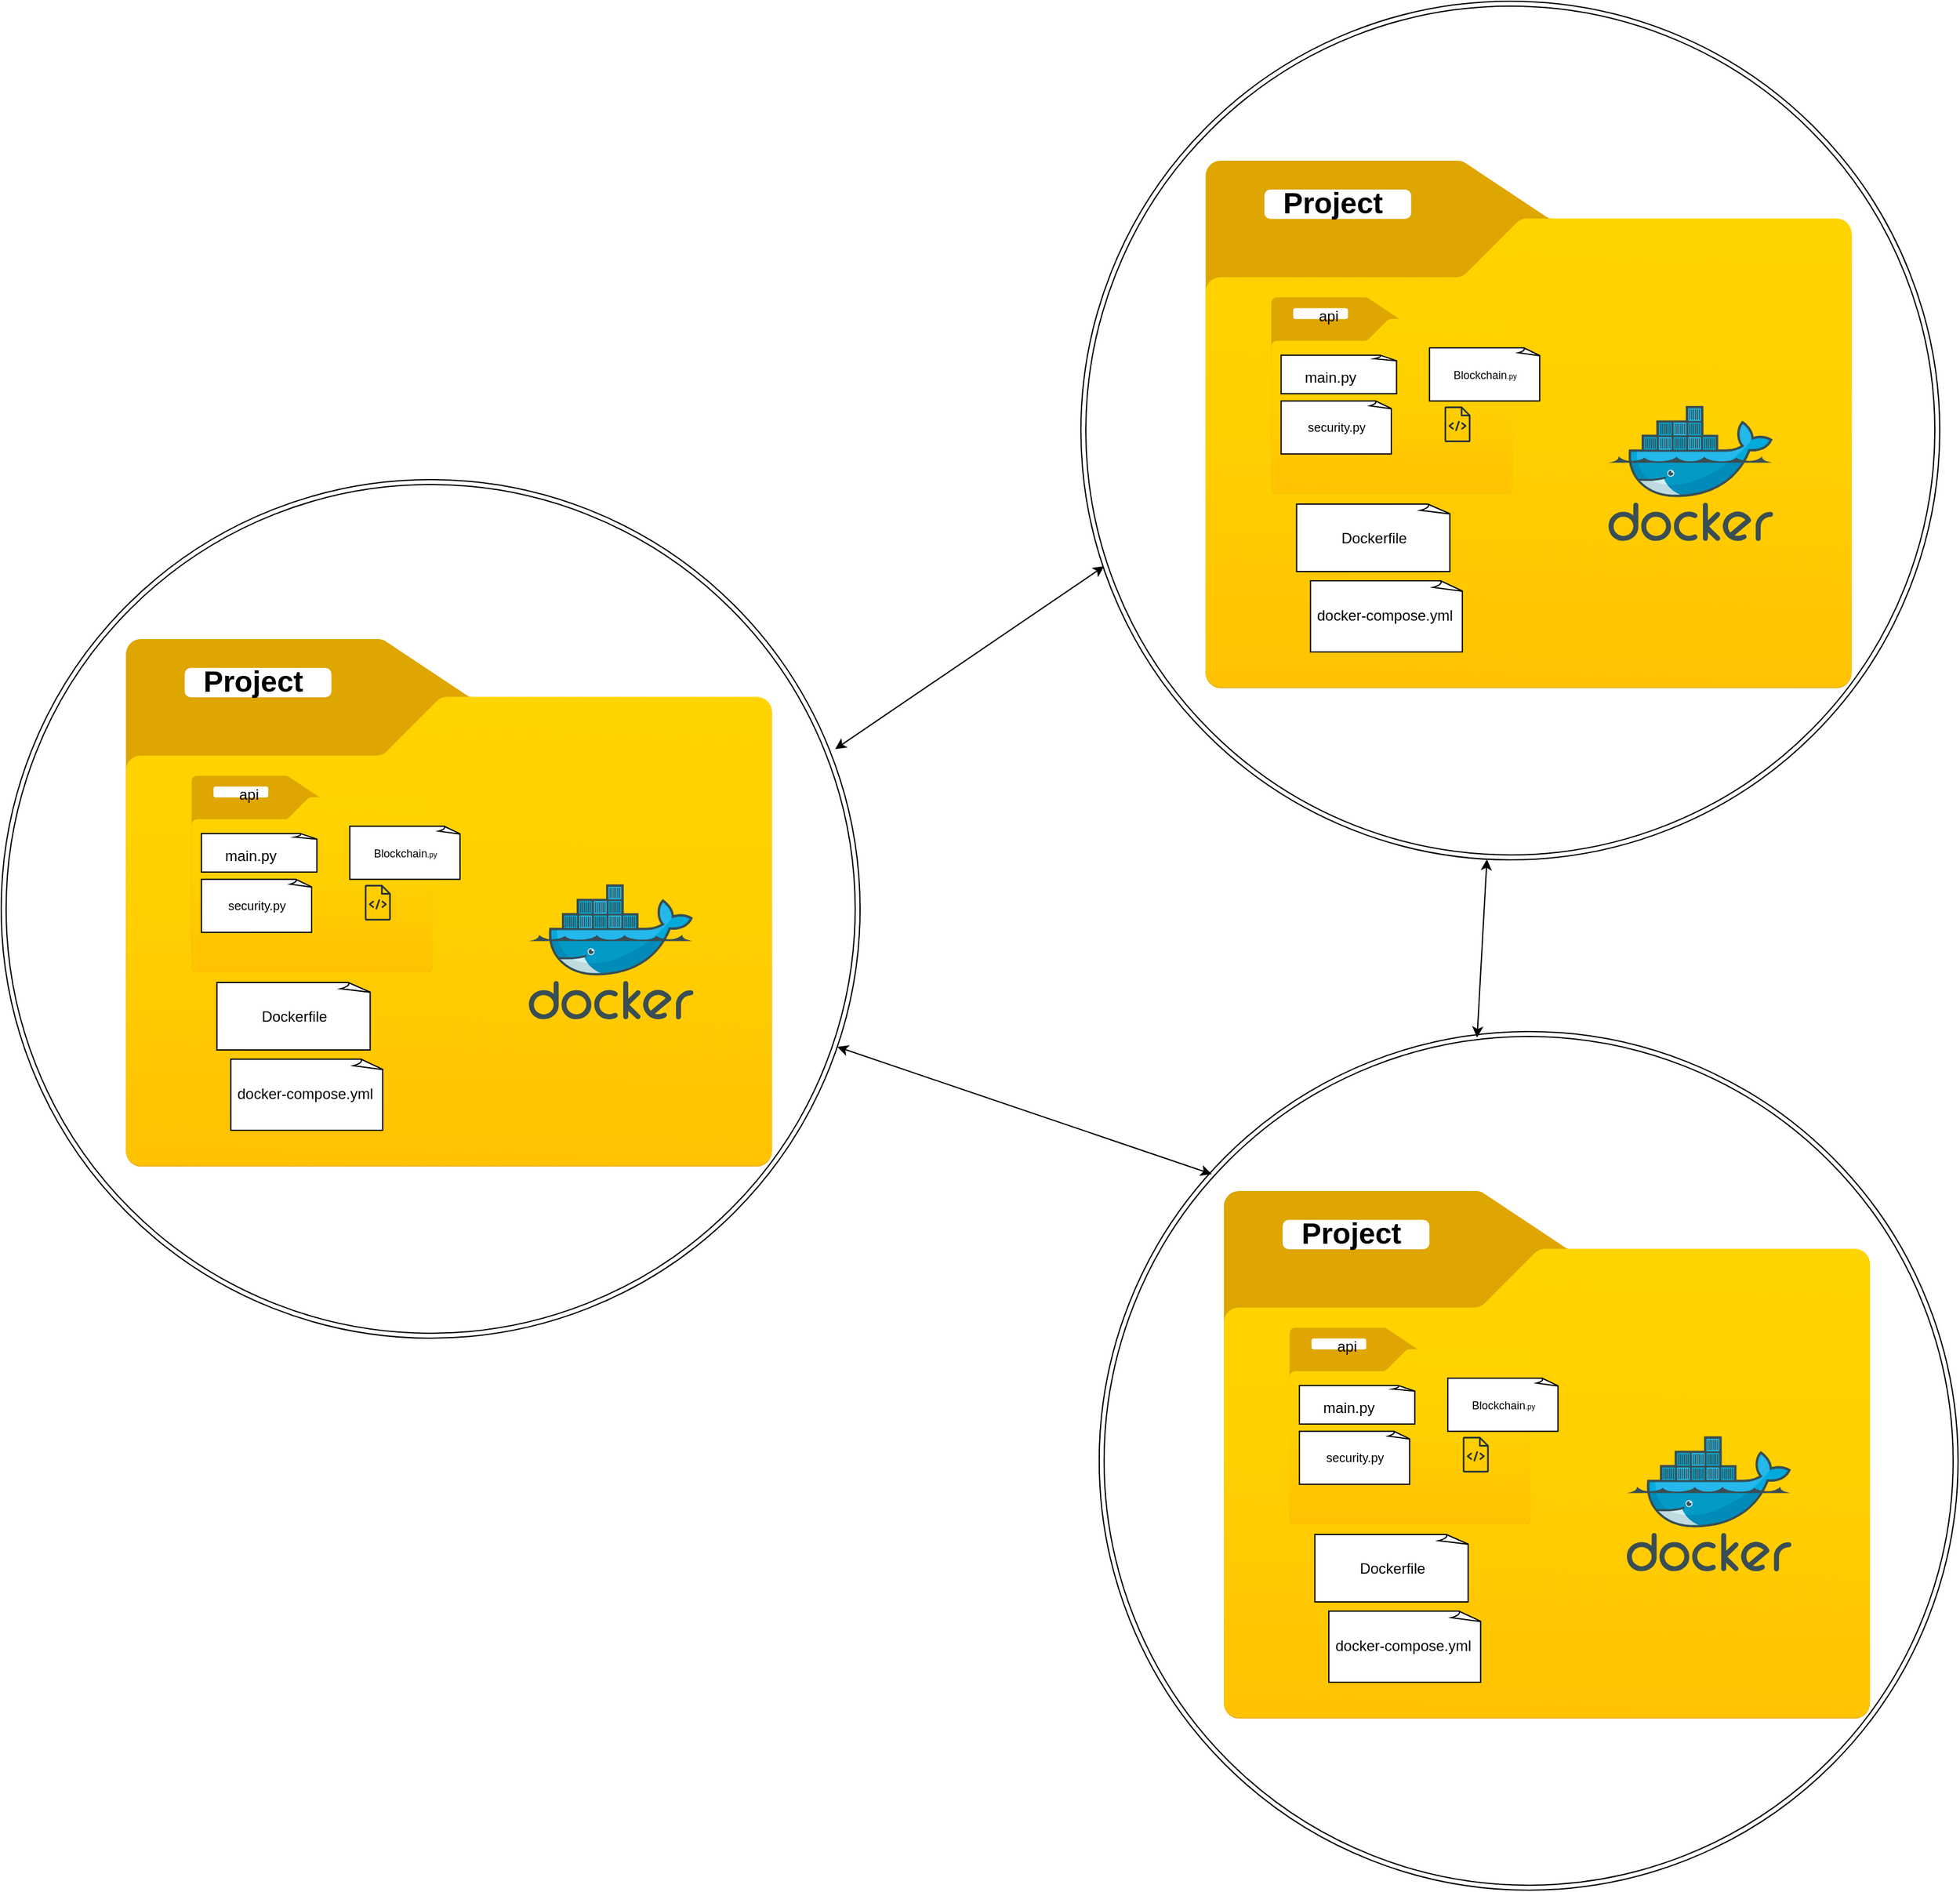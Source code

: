 <mxfile version="26.0.15">
  <diagram name="Page-1" id="c37626ed-c26b-45fb-9056-f9ebc6bb27b6">
    <mxGraphModel dx="3857" dy="1643" grid="1" gridSize="10" guides="1" tooltips="1" connect="1" arrows="1" fold="1" page="1" pageScale="1" pageWidth="1100" pageHeight="850" background="none" math="0" shadow="0">
      <root>
        <mxCell id="0" />
        <mxCell id="1" parent="0" />
        <mxCell id="ph38IHF19PN5dUPyvORu-9" value="" style="ellipse;shape=doubleEllipse;whiteSpace=wrap;html=1;aspect=fixed;" vertex="1" parent="1">
          <mxGeometry x="420" y="780" width="700" height="700" as="geometry" />
        </mxCell>
        <mxCell id="9ca8y-296NDYEDixBZbv-4" value="" style="image;aspect=fixed;html=1;points=[];align=center;fontSize=12;image=img/lib/azure2/general/Folder_Blank.svg;" parent="1" vertex="1">
          <mxGeometry x="520" y="910" width="529.82" height="430" as="geometry" />
        </mxCell>
        <mxCell id="ph38IHF19PN5dUPyvORu-2" value="" style="image;sketch=0;aspect=fixed;html=1;points=[];align=center;fontSize=12;image=img/lib/mscae/Docker.svg;" vertex="1" parent="1">
          <mxGeometry x="850" y="1110" width="134.15" height="110" as="geometry" />
        </mxCell>
        <mxCell id="ph38IHF19PN5dUPyvORu-5" value="Project" style="text;strokeColor=none;fillColor=none;html=1;fontSize=24;fontStyle=1;verticalAlign=middle;align=center;" vertex="1" parent="1">
          <mxGeometry x="550" y="930" width="150" height="30" as="geometry" />
        </mxCell>
        <mxCell id="ph38IHF19PN5dUPyvORu-33" value="" style="group" vertex="1" connectable="0" parent="1">
          <mxGeometry x="550" y="1250" width="200" height="63" as="geometry" />
        </mxCell>
        <mxCell id="ph38IHF19PN5dUPyvORu-21" value="" style="group" vertex="1" connectable="0" parent="ph38IHF19PN5dUPyvORu-33">
          <mxGeometry x="57.143" y="2.487" width="142.857" height="58.026" as="geometry" />
        </mxCell>
        <mxCell id="ph38IHF19PN5dUPyvORu-22" value="" style="whiteSpace=wrap;html=1;shape=mxgraph.basic.document" vertex="1" parent="ph38IHF19PN5dUPyvORu-21">
          <mxGeometry width="125" height="58.026" as="geometry" />
        </mxCell>
        <mxCell id="ph38IHF19PN5dUPyvORu-23" value="&lt;span id=&quot;docs-internal-guid-ab8b9641-7fff-80b2-1bb9-0f51e72b042d&quot;&gt;&lt;span style=&quot;font-family: Arial, sans-serif; background-color: transparent; font-variant-numeric: normal; font-variant-east-asian: normal; font-variant-alternates: normal; font-variant-position: normal; font-variant-emoji: normal; vertical-align: baseline; white-space-collapse: preserve;&quot;&gt;&lt;font style=&quot;font-size: 12px;&quot;&gt;docker-compose.yml &lt;/font&gt;&lt;/span&gt;&lt;/span&gt;" style="text;html=1;align=center;verticalAlign=middle;whiteSpace=wrap;rounded=0;" vertex="1" parent="ph38IHF19PN5dUPyvORu-21">
          <mxGeometry x="-8.929" y="8.289" width="142.857" height="41.447" as="geometry" />
        </mxCell>
        <mxCell id="ph38IHF19PN5dUPyvORu-28" value="" style="shape=image;html=1;verticalAlign=top;verticalLabelPosition=bottom;labelBackgroundColor=#ffffff;imageAspect=0;aspect=fixed;image=https://cdn0.iconfinder.com/data/icons/social-media-2127/48/social_media_social_media_logo_docker-128.png" vertex="1" parent="ph38IHF19PN5dUPyvORu-33">
          <mxGeometry width="54.286" height="54.286" as="geometry" />
        </mxCell>
        <mxCell id="ph38IHF19PN5dUPyvORu-34" value="" style="group" vertex="1" connectable="0" parent="1">
          <mxGeometry x="550" y="1190" width="190" height="55" as="geometry" />
        </mxCell>
        <mxCell id="ph38IHF19PN5dUPyvORu-18" value="" style="group" vertex="1" connectable="0" parent="ph38IHF19PN5dUPyvORu-34">
          <mxGeometry x="45.787" width="144.213" height="55" as="geometry" />
        </mxCell>
        <mxCell id="ph38IHF19PN5dUPyvORu-19" value="" style="whiteSpace=wrap;html=1;shape=mxgraph.basic.document" vertex="1" parent="ph38IHF19PN5dUPyvORu-18">
          <mxGeometry width="126.186" height="55" as="geometry" />
        </mxCell>
        <mxCell id="ph38IHF19PN5dUPyvORu-20" value="&lt;div&gt;&lt;span style=&quot;background-color: transparent; color: light-dark(rgb(0, 0, 0), rgb(255, 255, 255));&quot;&gt;Dockerfile&lt;/span&gt;&lt;/div&gt;" style="text;html=1;align=center;verticalAlign=middle;whiteSpace=wrap;rounded=0;" vertex="1" parent="ph38IHF19PN5dUPyvORu-18">
          <mxGeometry x="-9.013" y="7.857" width="144.213" height="39.286" as="geometry" />
        </mxCell>
        <mxCell id="ph38IHF19PN5dUPyvORu-27" value="" style="shape=image;html=1;verticalAlign=top;verticalLabelPosition=bottom;labelBackgroundColor=#ffffff;imageAspect=0;aspect=fixed;image=https://cdn1.iconfinder.com/data/icons/unicons-line-vol-3/24/docker-128.png" vertex="1" parent="ph38IHF19PN5dUPyvORu-34">
          <mxGeometry y="5.107" width="45.787" height="45.787" as="geometry" />
        </mxCell>
        <mxCell id="ph38IHF19PN5dUPyvORu-35" value="" style="group" vertex="1" connectable="0" parent="1">
          <mxGeometry x="540" y="990" width="290" height="220" as="geometry" />
        </mxCell>
        <mxCell id="ph38IHF19PN5dUPyvORu-6" value="" style="image;aspect=fixed;html=1;points=[];align=center;fontSize=12;image=img/lib/azure2/general/Folder_Blank.svg;" vertex="1" parent="ph38IHF19PN5dUPyvORu-35">
          <mxGeometry x="34.553" y="31.429" width="197.601" height="160.369" as="geometry" />
        </mxCell>
        <mxCell id="ph38IHF19PN5dUPyvORu-13" value="api" style="text;html=1;align=center;verticalAlign=middle;whiteSpace=wrap;rounded=0;" vertex="1" parent="ph38IHF19PN5dUPyvORu-35">
          <mxGeometry width="164.125" height="94.286" as="geometry" />
        </mxCell>
        <mxCell id="ph38IHF19PN5dUPyvORu-14" value="" style="group" vertex="1" connectable="0" parent="ph38IHF19PN5dUPyvORu-35">
          <mxGeometry x="43.191" y="78.571" width="95.02" height="31.429" as="geometry" />
        </mxCell>
        <mxCell id="ph38IHF19PN5dUPyvORu-10" value="" style="whiteSpace=wrap;html=1;shape=mxgraph.basic.document" vertex="1" parent="ph38IHF19PN5dUPyvORu-14">
          <mxGeometry width="95.02" height="31.429" as="geometry" />
        </mxCell>
        <mxCell id="ph38IHF19PN5dUPyvORu-12" value="main.py" style="text;html=1;align=center;verticalAlign=middle;whiteSpace=wrap;rounded=0;" vertex="1" parent="ph38IHF19PN5dUPyvORu-14">
          <mxGeometry y="4.49" width="81.445" height="26.939" as="geometry" />
        </mxCell>
        <mxCell id="ph38IHF19PN5dUPyvORu-15" value="" style="group" vertex="1" connectable="0" parent="ph38IHF19PN5dUPyvORu-35">
          <mxGeometry x="164.125" y="72.679" width="103.658" height="43.214" as="geometry" />
        </mxCell>
        <mxCell id="ph38IHF19PN5dUPyvORu-16" value="" style="whiteSpace=wrap;html=1;shape=mxgraph.basic.document" vertex="1" parent="ph38IHF19PN5dUPyvORu-15">
          <mxGeometry width="90.701" height="43.214" as="geometry" />
        </mxCell>
        <mxCell id="ph38IHF19PN5dUPyvORu-17" value="&lt;div&gt;&lt;span style=&quot;background-color: transparent; color: light-dark(rgb(0, 0, 0), rgb(255, 255, 255));&quot;&gt;&lt;font style=&quot;font-size: 9px;&quot;&gt;Blockchain&lt;/font&gt;&lt;font style=&quot;font-size: 6px;&quot;&gt;.py&lt;/font&gt;&lt;/span&gt;&lt;/div&gt;" style="text;html=1;align=center;verticalAlign=middle;whiteSpace=wrap;rounded=0;" vertex="1" parent="ph38IHF19PN5dUPyvORu-15">
          <mxGeometry x="14.028" y="10.937" width="62.627" height="21.324" as="geometry" />
        </mxCell>
        <mxCell id="ph38IHF19PN5dUPyvORu-24" value="" style="group" vertex="1" connectable="0" parent="ph38IHF19PN5dUPyvORu-35">
          <mxGeometry x="43.191" y="115.893" width="103.658" height="43.214" as="geometry" />
        </mxCell>
        <mxCell id="ph38IHF19PN5dUPyvORu-25" value="" style="whiteSpace=wrap;html=1;shape=mxgraph.basic.document" vertex="1" parent="ph38IHF19PN5dUPyvORu-24">
          <mxGeometry width="90.701" height="43.214" as="geometry" />
        </mxCell>
        <mxCell id="ph38IHF19PN5dUPyvORu-26" value="&lt;font size=&quot;1&quot;&gt;security.py&lt;/font&gt;" style="text;html=1;align=center;verticalAlign=middle;whiteSpace=wrap;rounded=0;" vertex="1" parent="ph38IHF19PN5dUPyvORu-24">
          <mxGeometry x="14.028" y="10.937" width="62.627" height="21.324" as="geometry" />
        </mxCell>
        <mxCell id="ph38IHF19PN5dUPyvORu-29" value="" style="sketch=0;outlineConnect=0;fontColor=#232F3E;gradientColor=none;fillColor=#232F3D;strokeColor=none;dashed=0;verticalLabelPosition=bottom;verticalAlign=top;align=center;html=1;fontSize=12;fontStyle=0;aspect=fixed;pointerEvents=1;shape=mxgraph.aws4.source_code;" vertex="1" parent="ph38IHF19PN5dUPyvORu-35">
          <mxGeometry x="176.322" y="120.419" width="21.235" height="29.067" as="geometry" />
        </mxCell>
        <mxCell id="ph38IHF19PN5dUPyvORu-36" value="" style="ellipse;shape=doubleEllipse;whiteSpace=wrap;html=1;aspect=fixed;" vertex="1" parent="1">
          <mxGeometry x="1300" y="390" width="700" height="700" as="geometry" />
        </mxCell>
        <mxCell id="ph38IHF19PN5dUPyvORu-37" value="" style="image;aspect=fixed;html=1;points=[];align=center;fontSize=12;image=img/lib/azure2/general/Folder_Blank.svg;" vertex="1" parent="1">
          <mxGeometry x="1400" y="520" width="529.82" height="430" as="geometry" />
        </mxCell>
        <mxCell id="ph38IHF19PN5dUPyvORu-38" value="" style="image;sketch=0;aspect=fixed;html=1;points=[];align=center;fontSize=12;image=img/lib/mscae/Docker.svg;" vertex="1" parent="1">
          <mxGeometry x="1730" y="720" width="134.15" height="110" as="geometry" />
        </mxCell>
        <mxCell id="ph38IHF19PN5dUPyvORu-39" value="Project" style="text;strokeColor=none;fillColor=none;html=1;fontSize=24;fontStyle=1;verticalAlign=middle;align=center;" vertex="1" parent="1">
          <mxGeometry x="1430" y="540" width="150" height="30" as="geometry" />
        </mxCell>
        <mxCell id="ph38IHF19PN5dUPyvORu-40" value="" style="group" vertex="1" connectable="0" parent="1">
          <mxGeometry x="1430" y="860" width="200" height="63" as="geometry" />
        </mxCell>
        <mxCell id="ph38IHF19PN5dUPyvORu-41" value="" style="group" vertex="1" connectable="0" parent="ph38IHF19PN5dUPyvORu-40">
          <mxGeometry x="57.143" y="2.487" width="142.857" height="58.026" as="geometry" />
        </mxCell>
        <mxCell id="ph38IHF19PN5dUPyvORu-42" value="" style="whiteSpace=wrap;html=1;shape=mxgraph.basic.document" vertex="1" parent="ph38IHF19PN5dUPyvORu-41">
          <mxGeometry width="125" height="58.026" as="geometry" />
        </mxCell>
        <mxCell id="ph38IHF19PN5dUPyvORu-43" value="&lt;span id=&quot;docs-internal-guid-ab8b9641-7fff-80b2-1bb9-0f51e72b042d&quot;&gt;&lt;span style=&quot;font-family: Arial, sans-serif; background-color: transparent; font-variant-numeric: normal; font-variant-east-asian: normal; font-variant-alternates: normal; font-variant-position: normal; font-variant-emoji: normal; vertical-align: baseline; white-space-collapse: preserve;&quot;&gt;&lt;font style=&quot;font-size: 12px;&quot;&gt;docker-compose.yml &lt;/font&gt;&lt;/span&gt;&lt;/span&gt;" style="text;html=1;align=center;verticalAlign=middle;whiteSpace=wrap;rounded=0;" vertex="1" parent="ph38IHF19PN5dUPyvORu-41">
          <mxGeometry x="-8.929" y="8.289" width="142.857" height="41.447" as="geometry" />
        </mxCell>
        <mxCell id="ph38IHF19PN5dUPyvORu-44" value="" style="shape=image;html=1;verticalAlign=top;verticalLabelPosition=bottom;labelBackgroundColor=#ffffff;imageAspect=0;aspect=fixed;image=https://cdn0.iconfinder.com/data/icons/social-media-2127/48/social_media_social_media_logo_docker-128.png" vertex="1" parent="ph38IHF19PN5dUPyvORu-40">
          <mxGeometry width="54.286" height="54.286" as="geometry" />
        </mxCell>
        <mxCell id="ph38IHF19PN5dUPyvORu-45" value="" style="group" vertex="1" connectable="0" parent="1">
          <mxGeometry x="1430" y="800" width="190" height="55" as="geometry" />
        </mxCell>
        <mxCell id="ph38IHF19PN5dUPyvORu-46" value="" style="group" vertex="1" connectable="0" parent="ph38IHF19PN5dUPyvORu-45">
          <mxGeometry x="45.787" width="144.213" height="55" as="geometry" />
        </mxCell>
        <mxCell id="ph38IHF19PN5dUPyvORu-47" value="" style="whiteSpace=wrap;html=1;shape=mxgraph.basic.document" vertex="1" parent="ph38IHF19PN5dUPyvORu-46">
          <mxGeometry width="126.186" height="55" as="geometry" />
        </mxCell>
        <mxCell id="ph38IHF19PN5dUPyvORu-48" value="&lt;div&gt;&lt;span style=&quot;background-color: transparent; color: light-dark(rgb(0, 0, 0), rgb(255, 255, 255));&quot;&gt;Dockerfile&lt;/span&gt;&lt;/div&gt;" style="text;html=1;align=center;verticalAlign=middle;whiteSpace=wrap;rounded=0;" vertex="1" parent="ph38IHF19PN5dUPyvORu-46">
          <mxGeometry x="-9.013" y="7.857" width="144.213" height="39.286" as="geometry" />
        </mxCell>
        <mxCell id="ph38IHF19PN5dUPyvORu-49" value="" style="shape=image;html=1;verticalAlign=top;verticalLabelPosition=bottom;labelBackgroundColor=#ffffff;imageAspect=0;aspect=fixed;image=https://cdn1.iconfinder.com/data/icons/unicons-line-vol-3/24/docker-128.png" vertex="1" parent="ph38IHF19PN5dUPyvORu-45">
          <mxGeometry y="5.107" width="45.787" height="45.787" as="geometry" />
        </mxCell>
        <mxCell id="ph38IHF19PN5dUPyvORu-50" value="" style="group" vertex="1" connectable="0" parent="1">
          <mxGeometry x="1420" y="600" width="290" height="220" as="geometry" />
        </mxCell>
        <mxCell id="ph38IHF19PN5dUPyvORu-51" value="" style="image;aspect=fixed;html=1;points=[];align=center;fontSize=12;image=img/lib/azure2/general/Folder_Blank.svg;" vertex="1" parent="ph38IHF19PN5dUPyvORu-50">
          <mxGeometry x="34.553" y="31.429" width="197.601" height="160.369" as="geometry" />
        </mxCell>
        <mxCell id="ph38IHF19PN5dUPyvORu-52" value="api" style="text;html=1;align=center;verticalAlign=middle;whiteSpace=wrap;rounded=0;" vertex="1" parent="ph38IHF19PN5dUPyvORu-50">
          <mxGeometry width="164.125" height="94.286" as="geometry" />
        </mxCell>
        <mxCell id="ph38IHF19PN5dUPyvORu-53" value="" style="group" vertex="1" connectable="0" parent="ph38IHF19PN5dUPyvORu-50">
          <mxGeometry x="43.191" y="78.571" width="95.02" height="31.429" as="geometry" />
        </mxCell>
        <mxCell id="ph38IHF19PN5dUPyvORu-54" value="" style="whiteSpace=wrap;html=1;shape=mxgraph.basic.document" vertex="1" parent="ph38IHF19PN5dUPyvORu-53">
          <mxGeometry width="95.02" height="31.429" as="geometry" />
        </mxCell>
        <mxCell id="ph38IHF19PN5dUPyvORu-55" value="main.py" style="text;html=1;align=center;verticalAlign=middle;whiteSpace=wrap;rounded=0;" vertex="1" parent="ph38IHF19PN5dUPyvORu-53">
          <mxGeometry y="4.49" width="81.445" height="26.939" as="geometry" />
        </mxCell>
        <mxCell id="ph38IHF19PN5dUPyvORu-56" value="" style="group" vertex="1" connectable="0" parent="ph38IHF19PN5dUPyvORu-50">
          <mxGeometry x="164.125" y="72.679" width="103.658" height="43.214" as="geometry" />
        </mxCell>
        <mxCell id="ph38IHF19PN5dUPyvORu-57" value="" style="whiteSpace=wrap;html=1;shape=mxgraph.basic.document" vertex="1" parent="ph38IHF19PN5dUPyvORu-56">
          <mxGeometry width="90.701" height="43.214" as="geometry" />
        </mxCell>
        <mxCell id="ph38IHF19PN5dUPyvORu-58" value="&lt;div&gt;&lt;span style=&quot;background-color: transparent; color: light-dark(rgb(0, 0, 0), rgb(255, 255, 255));&quot;&gt;&lt;font style=&quot;font-size: 9px;&quot;&gt;Blockchain&lt;/font&gt;&lt;font style=&quot;font-size: 6px;&quot;&gt;.py&lt;/font&gt;&lt;/span&gt;&lt;/div&gt;" style="text;html=1;align=center;verticalAlign=middle;whiteSpace=wrap;rounded=0;" vertex="1" parent="ph38IHF19PN5dUPyvORu-56">
          <mxGeometry x="14.028" y="10.937" width="62.627" height="21.324" as="geometry" />
        </mxCell>
        <mxCell id="ph38IHF19PN5dUPyvORu-59" value="" style="group" vertex="1" connectable="0" parent="ph38IHF19PN5dUPyvORu-50">
          <mxGeometry x="43.191" y="115.893" width="103.658" height="43.214" as="geometry" />
        </mxCell>
        <mxCell id="ph38IHF19PN5dUPyvORu-60" value="" style="whiteSpace=wrap;html=1;shape=mxgraph.basic.document" vertex="1" parent="ph38IHF19PN5dUPyvORu-59">
          <mxGeometry width="90.701" height="43.214" as="geometry" />
        </mxCell>
        <mxCell id="ph38IHF19PN5dUPyvORu-61" value="&lt;font size=&quot;1&quot;&gt;security.py&lt;/font&gt;" style="text;html=1;align=center;verticalAlign=middle;whiteSpace=wrap;rounded=0;" vertex="1" parent="ph38IHF19PN5dUPyvORu-59">
          <mxGeometry x="14.028" y="10.937" width="62.627" height="21.324" as="geometry" />
        </mxCell>
        <mxCell id="ph38IHF19PN5dUPyvORu-62" value="" style="sketch=0;outlineConnect=0;fontColor=#232F3E;gradientColor=none;fillColor=#232F3D;strokeColor=none;dashed=0;verticalLabelPosition=bottom;verticalAlign=top;align=center;html=1;fontSize=12;fontStyle=0;aspect=fixed;pointerEvents=1;shape=mxgraph.aws4.source_code;" vertex="1" parent="ph38IHF19PN5dUPyvORu-50">
          <mxGeometry x="176.322" y="120.419" width="21.235" height="29.067" as="geometry" />
        </mxCell>
        <mxCell id="ph38IHF19PN5dUPyvORu-63" value="" style="ellipse;shape=doubleEllipse;whiteSpace=wrap;html=1;aspect=fixed;" vertex="1" parent="1">
          <mxGeometry x="1314.91" y="1230" width="700" height="700" as="geometry" />
        </mxCell>
        <mxCell id="ph38IHF19PN5dUPyvORu-64" value="" style="image;aspect=fixed;html=1;points=[];align=center;fontSize=12;image=img/lib/azure2/general/Folder_Blank.svg;" vertex="1" parent="1">
          <mxGeometry x="1414.91" y="1360" width="529.82" height="430" as="geometry" />
        </mxCell>
        <mxCell id="ph38IHF19PN5dUPyvORu-65" value="" style="image;sketch=0;aspect=fixed;html=1;points=[];align=center;fontSize=12;image=img/lib/mscae/Docker.svg;" vertex="1" parent="1">
          <mxGeometry x="1744.91" y="1560" width="134.15" height="110" as="geometry" />
        </mxCell>
        <mxCell id="ph38IHF19PN5dUPyvORu-66" value="Project" style="text;strokeColor=none;fillColor=none;html=1;fontSize=24;fontStyle=1;verticalAlign=middle;align=center;" vertex="1" parent="1">
          <mxGeometry x="1444.91" y="1380" width="150" height="30" as="geometry" />
        </mxCell>
        <mxCell id="ph38IHF19PN5dUPyvORu-67" value="" style="group" vertex="1" connectable="0" parent="1">
          <mxGeometry x="1444.91" y="1700" width="200" height="63" as="geometry" />
        </mxCell>
        <mxCell id="ph38IHF19PN5dUPyvORu-68" value="" style="group" vertex="1" connectable="0" parent="ph38IHF19PN5dUPyvORu-67">
          <mxGeometry x="57.143" y="2.487" width="142.857" height="58.026" as="geometry" />
        </mxCell>
        <mxCell id="ph38IHF19PN5dUPyvORu-69" value="" style="whiteSpace=wrap;html=1;shape=mxgraph.basic.document" vertex="1" parent="ph38IHF19PN5dUPyvORu-68">
          <mxGeometry width="125" height="58.026" as="geometry" />
        </mxCell>
        <mxCell id="ph38IHF19PN5dUPyvORu-70" value="&lt;span id=&quot;docs-internal-guid-ab8b9641-7fff-80b2-1bb9-0f51e72b042d&quot;&gt;&lt;span style=&quot;font-family: Arial, sans-serif; background-color: transparent; font-variant-numeric: normal; font-variant-east-asian: normal; font-variant-alternates: normal; font-variant-position: normal; font-variant-emoji: normal; vertical-align: baseline; white-space-collapse: preserve;&quot;&gt;&lt;font style=&quot;font-size: 12px;&quot;&gt;docker-compose.yml &lt;/font&gt;&lt;/span&gt;&lt;/span&gt;" style="text;html=1;align=center;verticalAlign=middle;whiteSpace=wrap;rounded=0;" vertex="1" parent="ph38IHF19PN5dUPyvORu-68">
          <mxGeometry x="-8.929" y="8.289" width="142.857" height="41.447" as="geometry" />
        </mxCell>
        <mxCell id="ph38IHF19PN5dUPyvORu-71" value="" style="shape=image;html=1;verticalAlign=top;verticalLabelPosition=bottom;labelBackgroundColor=#ffffff;imageAspect=0;aspect=fixed;image=https://cdn0.iconfinder.com/data/icons/social-media-2127/48/social_media_social_media_logo_docker-128.png" vertex="1" parent="ph38IHF19PN5dUPyvORu-67">
          <mxGeometry width="54.286" height="54.286" as="geometry" />
        </mxCell>
        <mxCell id="ph38IHF19PN5dUPyvORu-72" value="" style="group" vertex="1" connectable="0" parent="1">
          <mxGeometry x="1444.91" y="1640" width="190" height="55" as="geometry" />
        </mxCell>
        <mxCell id="ph38IHF19PN5dUPyvORu-73" value="" style="group" vertex="1" connectable="0" parent="ph38IHF19PN5dUPyvORu-72">
          <mxGeometry x="45.787" width="144.213" height="55" as="geometry" />
        </mxCell>
        <mxCell id="ph38IHF19PN5dUPyvORu-74" value="" style="whiteSpace=wrap;html=1;shape=mxgraph.basic.document" vertex="1" parent="ph38IHF19PN5dUPyvORu-73">
          <mxGeometry width="126.186" height="55" as="geometry" />
        </mxCell>
        <mxCell id="ph38IHF19PN5dUPyvORu-75" value="&lt;div&gt;&lt;span style=&quot;background-color: transparent; color: light-dark(rgb(0, 0, 0), rgb(255, 255, 255));&quot;&gt;Dockerfile&lt;/span&gt;&lt;/div&gt;" style="text;html=1;align=center;verticalAlign=middle;whiteSpace=wrap;rounded=0;" vertex="1" parent="ph38IHF19PN5dUPyvORu-73">
          <mxGeometry x="-9.013" y="7.857" width="144.213" height="39.286" as="geometry" />
        </mxCell>
        <mxCell id="ph38IHF19PN5dUPyvORu-76" value="" style="shape=image;html=1;verticalAlign=top;verticalLabelPosition=bottom;labelBackgroundColor=#ffffff;imageAspect=0;aspect=fixed;image=https://cdn1.iconfinder.com/data/icons/unicons-line-vol-3/24/docker-128.png" vertex="1" parent="ph38IHF19PN5dUPyvORu-72">
          <mxGeometry y="5.107" width="45.787" height="45.787" as="geometry" />
        </mxCell>
        <mxCell id="ph38IHF19PN5dUPyvORu-77" value="" style="group" vertex="1" connectable="0" parent="1">
          <mxGeometry x="1434.91" y="1440" width="290" height="220" as="geometry" />
        </mxCell>
        <mxCell id="ph38IHF19PN5dUPyvORu-78" value="" style="image;aspect=fixed;html=1;points=[];align=center;fontSize=12;image=img/lib/azure2/general/Folder_Blank.svg;" vertex="1" parent="ph38IHF19PN5dUPyvORu-77">
          <mxGeometry x="34.553" y="31.429" width="197.601" height="160.369" as="geometry" />
        </mxCell>
        <mxCell id="ph38IHF19PN5dUPyvORu-79" value="api" style="text;html=1;align=center;verticalAlign=middle;whiteSpace=wrap;rounded=0;" vertex="1" parent="ph38IHF19PN5dUPyvORu-77">
          <mxGeometry width="164.125" height="94.286" as="geometry" />
        </mxCell>
        <mxCell id="ph38IHF19PN5dUPyvORu-80" value="" style="group" vertex="1" connectable="0" parent="ph38IHF19PN5dUPyvORu-77">
          <mxGeometry x="43.191" y="78.571" width="95.02" height="31.429" as="geometry" />
        </mxCell>
        <mxCell id="ph38IHF19PN5dUPyvORu-81" value="" style="whiteSpace=wrap;html=1;shape=mxgraph.basic.document" vertex="1" parent="ph38IHF19PN5dUPyvORu-80">
          <mxGeometry width="95.02" height="31.429" as="geometry" />
        </mxCell>
        <mxCell id="ph38IHF19PN5dUPyvORu-82" value="main.py" style="text;html=1;align=center;verticalAlign=middle;whiteSpace=wrap;rounded=0;" vertex="1" parent="ph38IHF19PN5dUPyvORu-80">
          <mxGeometry y="4.49" width="81.445" height="26.939" as="geometry" />
        </mxCell>
        <mxCell id="ph38IHF19PN5dUPyvORu-83" value="" style="group" vertex="1" connectable="0" parent="ph38IHF19PN5dUPyvORu-77">
          <mxGeometry x="164.125" y="72.679" width="103.658" height="43.214" as="geometry" />
        </mxCell>
        <mxCell id="ph38IHF19PN5dUPyvORu-84" value="" style="whiteSpace=wrap;html=1;shape=mxgraph.basic.document" vertex="1" parent="ph38IHF19PN5dUPyvORu-83">
          <mxGeometry width="90.701" height="43.214" as="geometry" />
        </mxCell>
        <mxCell id="ph38IHF19PN5dUPyvORu-85" value="&lt;div&gt;&lt;span style=&quot;background-color: transparent; color: light-dark(rgb(0, 0, 0), rgb(255, 255, 255));&quot;&gt;&lt;font style=&quot;font-size: 9px;&quot;&gt;Blockchain&lt;/font&gt;&lt;font style=&quot;font-size: 6px;&quot;&gt;.py&lt;/font&gt;&lt;/span&gt;&lt;/div&gt;" style="text;html=1;align=center;verticalAlign=middle;whiteSpace=wrap;rounded=0;" vertex="1" parent="ph38IHF19PN5dUPyvORu-83">
          <mxGeometry x="14.028" y="10.937" width="62.627" height="21.324" as="geometry" />
        </mxCell>
        <mxCell id="ph38IHF19PN5dUPyvORu-86" value="" style="group" vertex="1" connectable="0" parent="ph38IHF19PN5dUPyvORu-77">
          <mxGeometry x="43.191" y="115.893" width="103.658" height="43.214" as="geometry" />
        </mxCell>
        <mxCell id="ph38IHF19PN5dUPyvORu-87" value="" style="whiteSpace=wrap;html=1;shape=mxgraph.basic.document" vertex="1" parent="ph38IHF19PN5dUPyvORu-86">
          <mxGeometry width="90.701" height="43.214" as="geometry" />
        </mxCell>
        <mxCell id="ph38IHF19PN5dUPyvORu-88" value="&lt;font size=&quot;1&quot;&gt;security.py&lt;/font&gt;" style="text;html=1;align=center;verticalAlign=middle;whiteSpace=wrap;rounded=0;" vertex="1" parent="ph38IHF19PN5dUPyvORu-86">
          <mxGeometry x="14.028" y="10.937" width="62.627" height="21.324" as="geometry" />
        </mxCell>
        <mxCell id="ph38IHF19PN5dUPyvORu-89" value="" style="sketch=0;outlineConnect=0;fontColor=#232F3E;gradientColor=none;fillColor=#232F3D;strokeColor=none;dashed=0;verticalLabelPosition=bottom;verticalAlign=top;align=center;html=1;fontSize=12;fontStyle=0;aspect=fixed;pointerEvents=1;shape=mxgraph.aws4.source_code;" vertex="1" parent="ph38IHF19PN5dUPyvORu-77">
          <mxGeometry x="176.322" y="120.419" width="21.235" height="29.067" as="geometry" />
        </mxCell>
        <mxCell id="ph38IHF19PN5dUPyvORu-90" value="" style="endArrow=classic;startArrow=classic;html=1;rounded=0;entryX=0.027;entryY=0.658;entryDx=0;entryDy=0;entryPerimeter=0;exitX=0.971;exitY=0.314;exitDx=0;exitDy=0;exitPerimeter=0;" edge="1" parent="1" source="ph38IHF19PN5dUPyvORu-9" target="ph38IHF19PN5dUPyvORu-36">
          <mxGeometry width="50" height="50" relative="1" as="geometry">
            <mxPoint x="1690" y="1220" as="sourcePoint" />
            <mxPoint x="1740" y="1170" as="targetPoint" />
          </mxGeometry>
        </mxCell>
        <mxCell id="ph38IHF19PN5dUPyvORu-91" value="" style="endArrow=classic;startArrow=classic;html=1;rounded=0;entryX=0.131;entryY=0.166;entryDx=0;entryDy=0;entryPerimeter=0;" edge="1" parent="1" source="ph38IHF19PN5dUPyvORu-9" target="ph38IHF19PN5dUPyvORu-63">
          <mxGeometry width="50" height="50" relative="1" as="geometry">
            <mxPoint x="1195.91" y="1275" as="sourcePoint" />
            <mxPoint x="1414.91" y="1126" as="targetPoint" />
          </mxGeometry>
        </mxCell>
        <mxCell id="ph38IHF19PN5dUPyvORu-92" value="" style="endArrow=classic;startArrow=classic;html=1;rounded=0;entryX=0.44;entryY=0.007;entryDx=0;entryDy=0;entryPerimeter=0;" edge="1" parent="1" source="ph38IHF19PN5dUPyvORu-36" target="ph38IHF19PN5dUPyvORu-63">
          <mxGeometry width="50" height="50" relative="1" as="geometry">
            <mxPoint x="1112" y="1252" as="sourcePoint" />
            <mxPoint x="1417" y="1356" as="targetPoint" />
          </mxGeometry>
        </mxCell>
      </root>
    </mxGraphModel>
  </diagram>
</mxfile>
